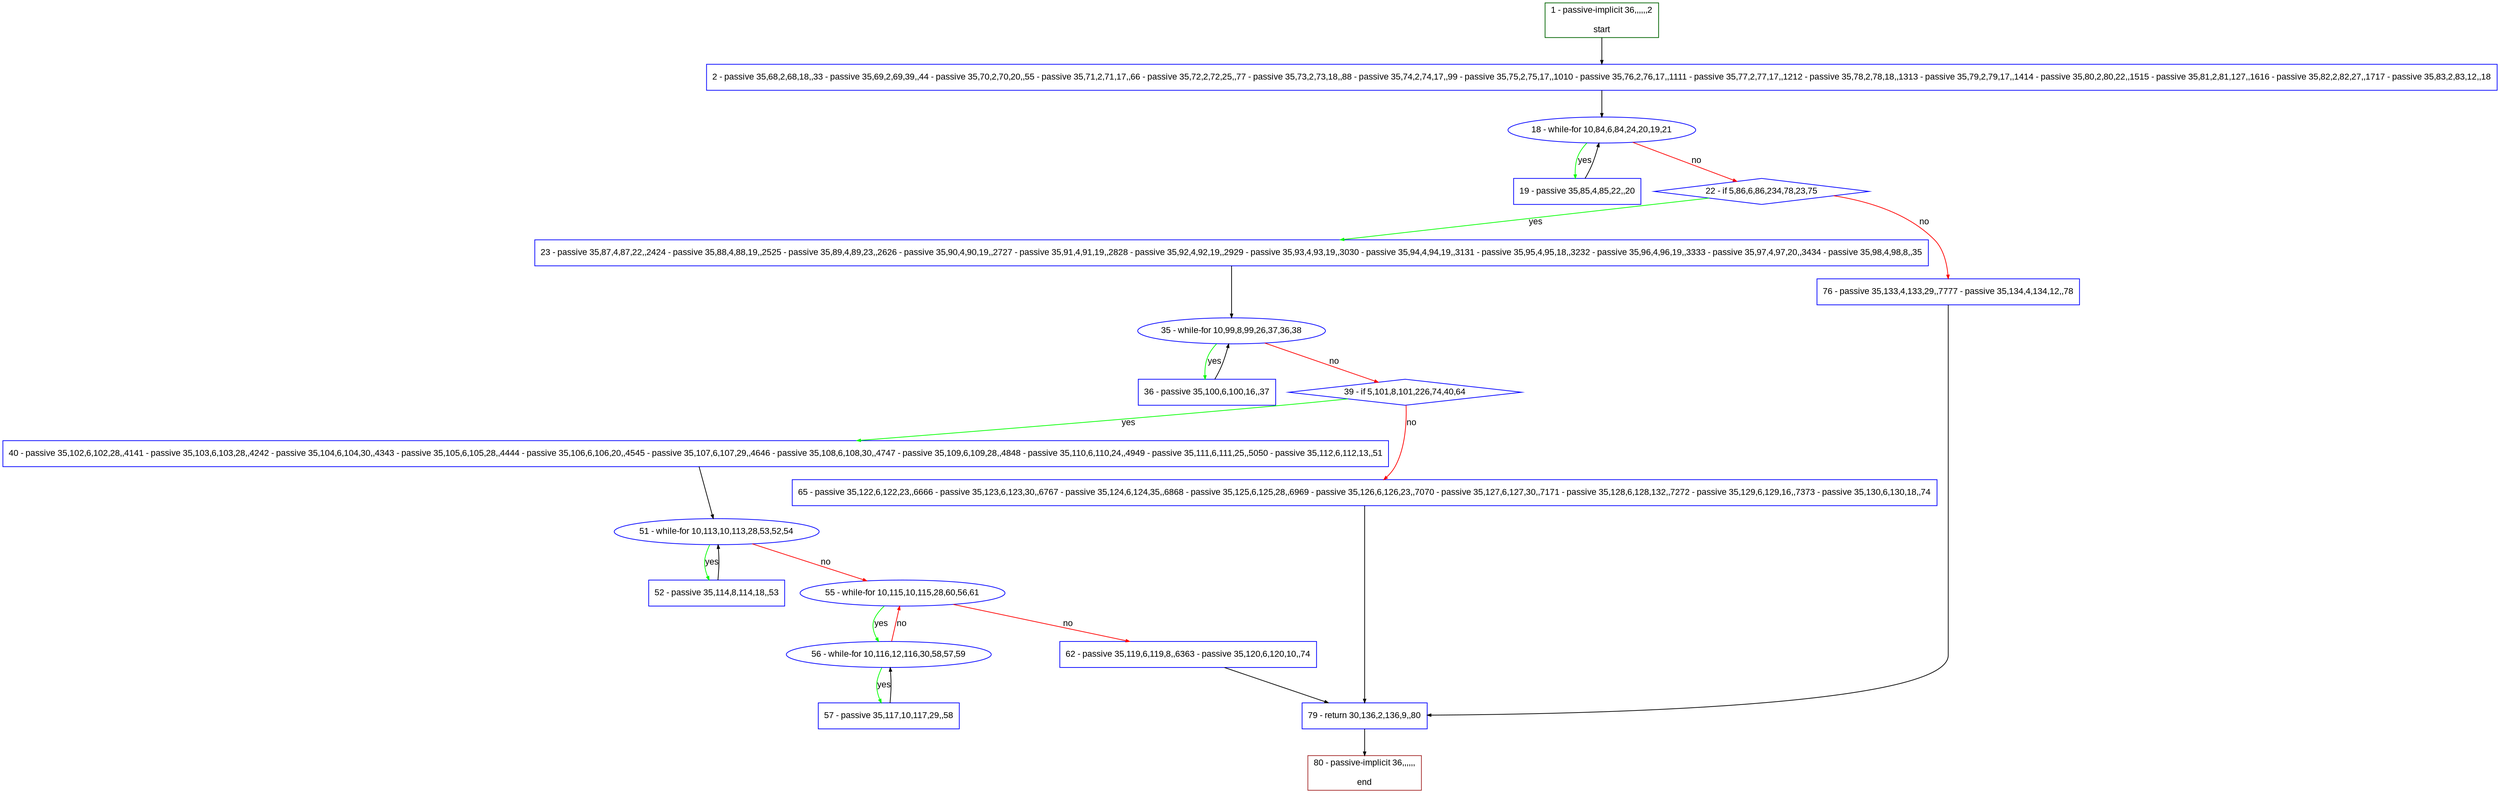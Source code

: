 digraph "" {
  graph [pack="true", label="", fontsize="12", packmode="clust", fontname="Arial", fillcolor="#FFFFCC", bgcolor="white", style="rounded,filled", compound="true"];
  node [node_initialized="no", label="", color="grey", fontsize="12", fillcolor="white", fontname="Arial", style="filled", shape="rectangle", compound="true", fixedsize="false"];
  edge [fontcolor="black", arrowhead="normal", arrowtail="none", arrowsize="0.5", ltail="", label="", color="black", fontsize="12", lhead="", fontname="Arial", dir="forward", compound="true"];
  __N1 [label="2 - passive 35,68,2,68,18,,33 - passive 35,69,2,69,39,,44 - passive 35,70,2,70,20,,55 - passive 35,71,2,71,17,,66 - passive 35,72,2,72,25,,77 - passive 35,73,2,73,18,,88 - passive 35,74,2,74,17,,99 - passive 35,75,2,75,17,,1010 - passive 35,76,2,76,17,,1111 - passive 35,77,2,77,17,,1212 - passive 35,78,2,78,18,,1313 - passive 35,79,2,79,17,,1414 - passive 35,80,2,80,22,,1515 - passive 35,81,2,81,127,,1616 - passive 35,82,2,82,27,,1717 - passive 35,83,2,83,12,,18", color="#0000ff", fillcolor="#ffffff", style="filled", shape="box"];
  __N2 [label="1 - passive-implicit 36,,,,,,2\n\nstart", color="#006400", fillcolor="#ffffff", style="filled", shape="box"];
  __N3 [label="18 - while-for 10,84,6,84,24,20,19,21", color="#0000ff", fillcolor="#ffffff", style="filled", shape="oval"];
  __N4 [label="19 - passive 35,85,4,85,22,,20", color="#0000ff", fillcolor="#ffffff", style="filled", shape="box"];
  __N5 [label="22 - if 5,86,6,86,234,78,23,75", color="#0000ff", fillcolor="#ffffff", style="filled", shape="diamond"];
  __N6 [label="23 - passive 35,87,4,87,22,,2424 - passive 35,88,4,88,19,,2525 - passive 35,89,4,89,23,,2626 - passive 35,90,4,90,19,,2727 - passive 35,91,4,91,19,,2828 - passive 35,92,4,92,19,,2929 - passive 35,93,4,93,19,,3030 - passive 35,94,4,94,19,,3131 - passive 35,95,4,95,18,,3232 - passive 35,96,4,96,19,,3333 - passive 35,97,4,97,20,,3434 - passive 35,98,4,98,8,,35", color="#0000ff", fillcolor="#ffffff", style="filled", shape="box"];
  __N7 [label="76 - passive 35,133,4,133,29,,7777 - passive 35,134,4,134,12,,78", color="#0000ff", fillcolor="#ffffff", style="filled", shape="box"];
  __N8 [label="35 - while-for 10,99,8,99,26,37,36,38", color="#0000ff", fillcolor="#ffffff", style="filled", shape="oval"];
  __N9 [label="36 - passive 35,100,6,100,16,,37", color="#0000ff", fillcolor="#ffffff", style="filled", shape="box"];
  __N10 [label="39 - if 5,101,8,101,226,74,40,64", color="#0000ff", fillcolor="#ffffff", style="filled", shape="diamond"];
  __N11 [label="40 - passive 35,102,6,102,28,,4141 - passive 35,103,6,103,28,,4242 - passive 35,104,6,104,30,,4343 - passive 35,105,6,105,28,,4444 - passive 35,106,6,106,20,,4545 - passive 35,107,6,107,29,,4646 - passive 35,108,6,108,30,,4747 - passive 35,109,6,109,28,,4848 - passive 35,110,6,110,24,,4949 - passive 35,111,6,111,25,,5050 - passive 35,112,6,112,13,,51", color="#0000ff", fillcolor="#ffffff", style="filled", shape="box"];
  __N12 [label="65 - passive 35,122,6,122,23,,6666 - passive 35,123,6,123,30,,6767 - passive 35,124,6,124,35,,6868 - passive 35,125,6,125,28,,6969 - passive 35,126,6,126,23,,7070 - passive 35,127,6,127,30,,7171 - passive 35,128,6,128,132,,7272 - passive 35,129,6,129,16,,7373 - passive 35,130,6,130,18,,74", color="#0000ff", fillcolor="#ffffff", style="filled", shape="box"];
  __N13 [label="51 - while-for 10,113,10,113,28,53,52,54", color="#0000ff", fillcolor="#ffffff", style="filled", shape="oval"];
  __N14 [label="52 - passive 35,114,8,114,18,,53", color="#0000ff", fillcolor="#ffffff", style="filled", shape="box"];
  __N15 [label="55 - while-for 10,115,10,115,28,60,56,61", color="#0000ff", fillcolor="#ffffff", style="filled", shape="oval"];
  __N16 [label="56 - while-for 10,116,12,116,30,58,57,59", color="#0000ff", fillcolor="#ffffff", style="filled", shape="oval"];
  __N17 [label="62 - passive 35,119,6,119,8,,6363 - passive 35,120,6,120,10,,74", color="#0000ff", fillcolor="#ffffff", style="filled", shape="box"];
  __N18 [label="57 - passive 35,117,10,117,29,,58", color="#0000ff", fillcolor="#ffffff", style="filled", shape="box"];
  __N19 [label="79 - return 30,136,2,136,9,,80", color="#0000ff", fillcolor="#ffffff", style="filled", shape="box"];
  __N20 [label="80 - passive-implicit 36,,,,,,\n\nend", color="#a52a2a", fillcolor="#ffffff", style="filled", shape="box"];
  __N2 -> __N1 [arrowhead="normal", arrowtail="none", color="#000000", label="", dir="forward"];
  __N1 -> __N3 [arrowhead="normal", arrowtail="none", color="#000000", label="", dir="forward"];
  __N3 -> __N4 [arrowhead="normal", arrowtail="none", color="#00ff00", label="yes", dir="forward"];
  __N4 -> __N3 [arrowhead="normal", arrowtail="none", color="#000000", label="", dir="forward"];
  __N3 -> __N5 [arrowhead="normal", arrowtail="none", color="#ff0000", label="no", dir="forward"];
  __N5 -> __N6 [arrowhead="normal", arrowtail="none", color="#00ff00", label="yes", dir="forward"];
  __N5 -> __N7 [arrowhead="normal", arrowtail="none", color="#ff0000", label="no", dir="forward"];
  __N6 -> __N8 [arrowhead="normal", arrowtail="none", color="#000000", label="", dir="forward"];
  __N8 -> __N9 [arrowhead="normal", arrowtail="none", color="#00ff00", label="yes", dir="forward"];
  __N9 -> __N8 [arrowhead="normal", arrowtail="none", color="#000000", label="", dir="forward"];
  __N8 -> __N10 [arrowhead="normal", arrowtail="none", color="#ff0000", label="no", dir="forward"];
  __N10 -> __N11 [arrowhead="normal", arrowtail="none", color="#00ff00", label="yes", dir="forward"];
  __N10 -> __N12 [arrowhead="normal", arrowtail="none", color="#ff0000", label="no", dir="forward"];
  __N11 -> __N13 [arrowhead="normal", arrowtail="none", color="#000000", label="", dir="forward"];
  __N13 -> __N14 [arrowhead="normal", arrowtail="none", color="#00ff00", label="yes", dir="forward"];
  __N14 -> __N13 [arrowhead="normal", arrowtail="none", color="#000000", label="", dir="forward"];
  __N13 -> __N15 [arrowhead="normal", arrowtail="none", color="#ff0000", label="no", dir="forward"];
  __N15 -> __N16 [arrowhead="normal", arrowtail="none", color="#00ff00", label="yes", dir="forward"];
  __N16 -> __N15 [arrowhead="normal", arrowtail="none", color="#ff0000", label="no", dir="forward"];
  __N15 -> __N17 [arrowhead="normal", arrowtail="none", color="#ff0000", label="no", dir="forward"];
  __N16 -> __N18 [arrowhead="normal", arrowtail="none", color="#00ff00", label="yes", dir="forward"];
  __N18 -> __N16 [arrowhead="normal", arrowtail="none", color="#000000", label="", dir="forward"];
  __N17 -> __N19 [arrowhead="normal", arrowtail="none", color="#000000", label="", dir="forward"];
  __N12 -> __N19 [arrowhead="normal", arrowtail="none", color="#000000", label="", dir="forward"];
  __N7 -> __N19 [arrowhead="normal", arrowtail="none", color="#000000", label="", dir="forward"];
  __N19 -> __N20 [arrowhead="normal", arrowtail="none", color="#000000", label="", dir="forward"];
}
